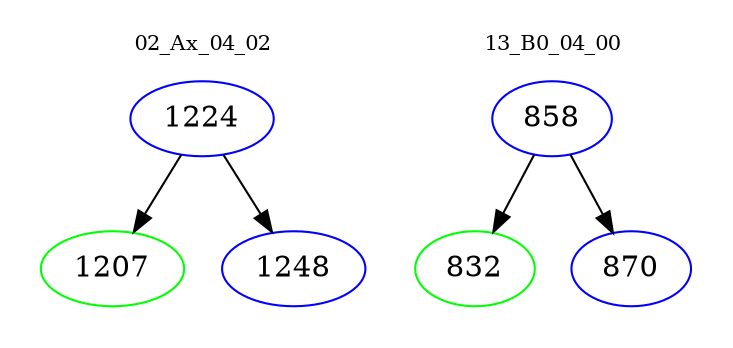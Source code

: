 digraph{
subgraph cluster_0 {
color = white
label = "02_Ax_04_02";
fontsize=10;
T0_1224 [label="1224", color="blue"]
T0_1224 -> T0_1207 [color="black"]
T0_1207 [label="1207", color="green"]
T0_1224 -> T0_1248 [color="black"]
T0_1248 [label="1248", color="blue"]
}
subgraph cluster_1 {
color = white
label = "13_B0_04_00";
fontsize=10;
T1_858 [label="858", color="blue"]
T1_858 -> T1_832 [color="black"]
T1_832 [label="832", color="green"]
T1_858 -> T1_870 [color="black"]
T1_870 [label="870", color="blue"]
}
}

